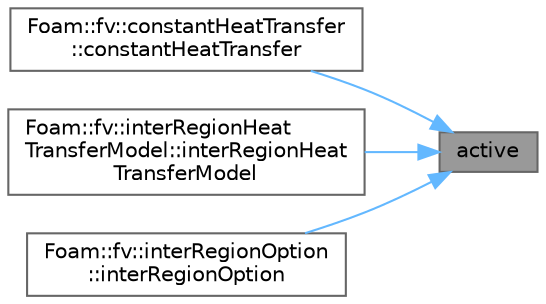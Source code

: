 digraph "active"
{
 // LATEX_PDF_SIZE
  bgcolor="transparent";
  edge [fontname=Helvetica,fontsize=10,labelfontname=Helvetica,labelfontsize=10];
  node [fontname=Helvetica,fontsize=10,shape=box,height=0.2,width=0.4];
  rankdir="RL";
  Node1 [id="Node000001",label="active",height=0.2,width=0.4,color="gray40", fillcolor="grey60", style="filled", fontcolor="black",tooltip=" "];
  Node1 -> Node2 [id="edge1_Node000001_Node000002",dir="back",color="steelblue1",style="solid",tooltip=" "];
  Node2 [id="Node000002",label="Foam::fv::constantHeatTransfer\l::constantHeatTransfer",height=0.2,width=0.4,color="grey40", fillcolor="white", style="filled",URL="$classFoam_1_1fv_1_1constantHeatTransfer.html#ac7529e5a2650faf101019c04d42955a0",tooltip=" "];
  Node1 -> Node3 [id="edge2_Node000001_Node000003",dir="back",color="steelblue1",style="solid",tooltip=" "];
  Node3 [id="Node000003",label="Foam::fv::interRegionHeat\lTransferModel::interRegionHeat\lTransferModel",height=0.2,width=0.4,color="grey40", fillcolor="white", style="filled",URL="$classFoam_1_1fv_1_1interRegionHeatTransferModel.html#a701cea82469e7ad00cf3a25ff0695505",tooltip=" "];
  Node1 -> Node4 [id="edge3_Node000001_Node000004",dir="back",color="steelblue1",style="solid",tooltip=" "];
  Node4 [id="Node000004",label="Foam::fv::interRegionOption\l::interRegionOption",height=0.2,width=0.4,color="grey40", fillcolor="white", style="filled",URL="$classFoam_1_1fv_1_1interRegionOption.html#a58b5f810f4f7161e2e14358fb98b3f67",tooltip=" "];
}
